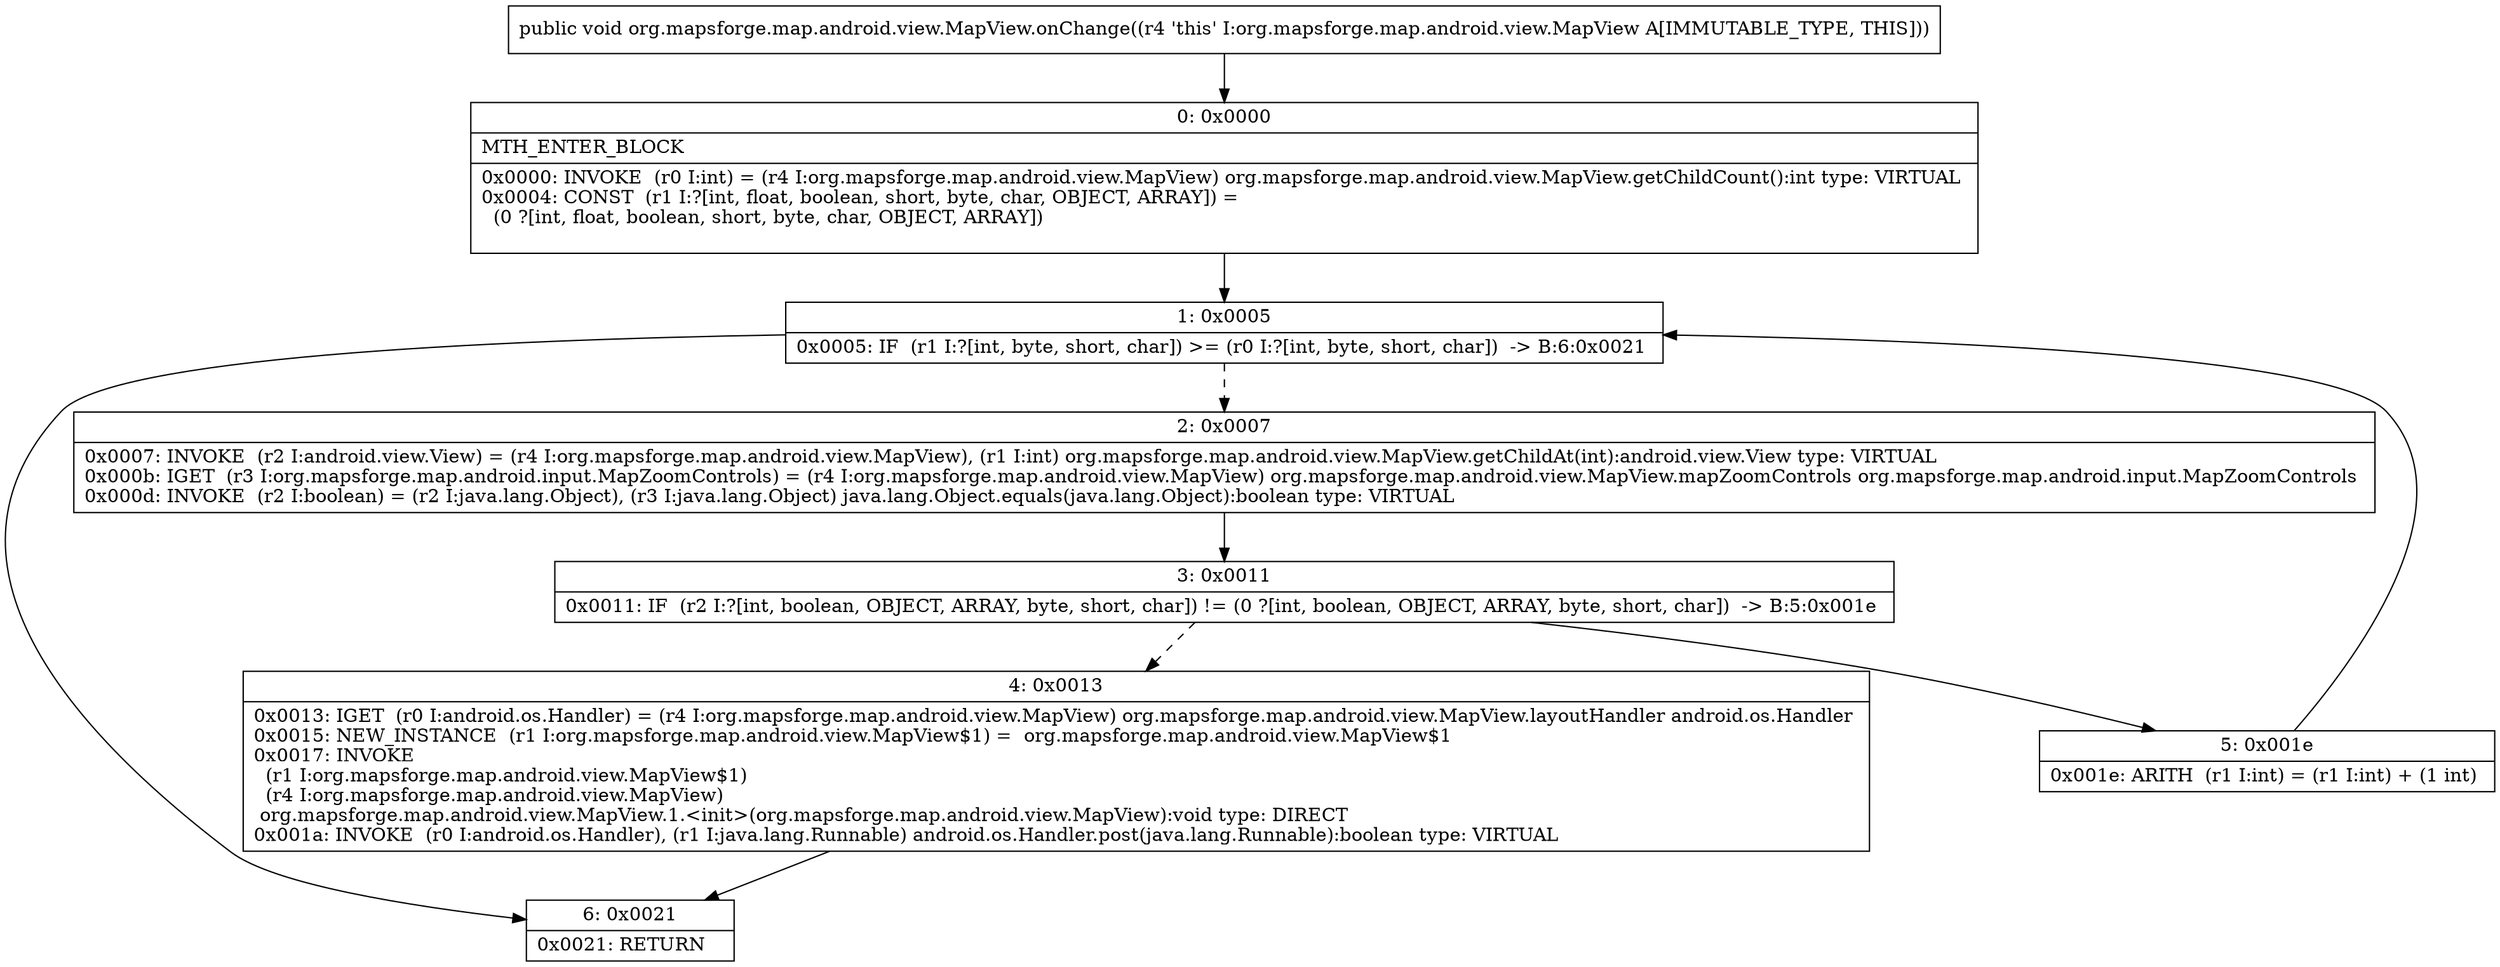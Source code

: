 digraph "CFG fororg.mapsforge.map.android.view.MapView.onChange()V" {
Node_0 [shape=record,label="{0\:\ 0x0000|MTH_ENTER_BLOCK\l|0x0000: INVOKE  (r0 I:int) = (r4 I:org.mapsforge.map.android.view.MapView) org.mapsforge.map.android.view.MapView.getChildCount():int type: VIRTUAL \l0x0004: CONST  (r1 I:?[int, float, boolean, short, byte, char, OBJECT, ARRAY]) = \l  (0 ?[int, float, boolean, short, byte, char, OBJECT, ARRAY])\l \l}"];
Node_1 [shape=record,label="{1\:\ 0x0005|0x0005: IF  (r1 I:?[int, byte, short, char]) \>= (r0 I:?[int, byte, short, char])  \-\> B:6:0x0021 \l}"];
Node_2 [shape=record,label="{2\:\ 0x0007|0x0007: INVOKE  (r2 I:android.view.View) = (r4 I:org.mapsforge.map.android.view.MapView), (r1 I:int) org.mapsforge.map.android.view.MapView.getChildAt(int):android.view.View type: VIRTUAL \l0x000b: IGET  (r3 I:org.mapsforge.map.android.input.MapZoomControls) = (r4 I:org.mapsforge.map.android.view.MapView) org.mapsforge.map.android.view.MapView.mapZoomControls org.mapsforge.map.android.input.MapZoomControls \l0x000d: INVOKE  (r2 I:boolean) = (r2 I:java.lang.Object), (r3 I:java.lang.Object) java.lang.Object.equals(java.lang.Object):boolean type: VIRTUAL \l}"];
Node_3 [shape=record,label="{3\:\ 0x0011|0x0011: IF  (r2 I:?[int, boolean, OBJECT, ARRAY, byte, short, char]) != (0 ?[int, boolean, OBJECT, ARRAY, byte, short, char])  \-\> B:5:0x001e \l}"];
Node_4 [shape=record,label="{4\:\ 0x0013|0x0013: IGET  (r0 I:android.os.Handler) = (r4 I:org.mapsforge.map.android.view.MapView) org.mapsforge.map.android.view.MapView.layoutHandler android.os.Handler \l0x0015: NEW_INSTANCE  (r1 I:org.mapsforge.map.android.view.MapView$1) =  org.mapsforge.map.android.view.MapView$1 \l0x0017: INVOKE  \l  (r1 I:org.mapsforge.map.android.view.MapView$1)\l  (r4 I:org.mapsforge.map.android.view.MapView)\l org.mapsforge.map.android.view.MapView.1.\<init\>(org.mapsforge.map.android.view.MapView):void type: DIRECT \l0x001a: INVOKE  (r0 I:android.os.Handler), (r1 I:java.lang.Runnable) android.os.Handler.post(java.lang.Runnable):boolean type: VIRTUAL \l}"];
Node_5 [shape=record,label="{5\:\ 0x001e|0x001e: ARITH  (r1 I:int) = (r1 I:int) + (1 int) \l}"];
Node_6 [shape=record,label="{6\:\ 0x0021|0x0021: RETURN   \l}"];
MethodNode[shape=record,label="{public void org.mapsforge.map.android.view.MapView.onChange((r4 'this' I:org.mapsforge.map.android.view.MapView A[IMMUTABLE_TYPE, THIS])) }"];
MethodNode -> Node_0;
Node_0 -> Node_1;
Node_1 -> Node_2[style=dashed];
Node_1 -> Node_6;
Node_2 -> Node_3;
Node_3 -> Node_4[style=dashed];
Node_3 -> Node_5;
Node_4 -> Node_6;
Node_5 -> Node_1;
}

